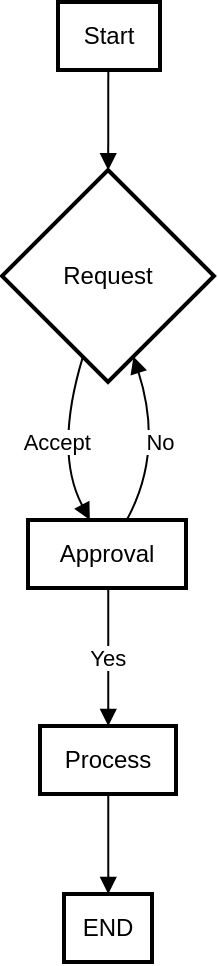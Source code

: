<mxfile version="23.1.6" type="github">
  <diagram name="Page-1" id="Dgui2ewjFFd2ueu6BchI">
    <mxGraphModel>
      <root>
        <mxCell id="0" />
        <mxCell id="1" parent="0" />
        <mxCell id="2" value="Start" style="whiteSpace=wrap;strokeWidth=2;" vertex="1" parent="1">
          <mxGeometry x="28" width="51" height="34" as="geometry" />
        </mxCell>
        <mxCell id="3" value="Request" style="rhombus;strokeWidth=2;whiteSpace=wrap;" vertex="1" parent="1">
          <mxGeometry y="84" width="106" height="106" as="geometry" />
        </mxCell>
        <mxCell id="4" value="Approval" style="whiteSpace=wrap;strokeWidth=2;" vertex="1" parent="1">
          <mxGeometry x="13" y="259" width="79" height="34" as="geometry" />
        </mxCell>
        <mxCell id="5" value="Process" style="whiteSpace=wrap;strokeWidth=2;" vertex="1" parent="1">
          <mxGeometry x="19" y="362" width="68" height="34" as="geometry" />
        </mxCell>
        <mxCell id="6" value="END" style="whiteSpace=wrap;strokeWidth=2;" vertex="1" parent="1">
          <mxGeometry x="31" y="446" width="44" height="34" as="geometry" />
        </mxCell>
        <mxCell id="7" value="" style="curved=1;startArrow=none;endArrow=block;exitX=0.493;exitY=1;entryX=0.501;entryY=0;" edge="1" parent="1" source="2" target="3">
          <mxGeometry relative="1" as="geometry">
            <Array as="points" />
          </mxGeometry>
        </mxCell>
        <mxCell id="8" value="Accept" style="curved=1;startArrow=none;endArrow=block;exitX=0.344;exitY=1.002;entryX=0.393;entryY=0.007;" edge="1" parent="1" source="3" target="4">
          <mxGeometry relative="1" as="geometry">
            <Array as="points">
              <mxPoint x="26" y="225" />
            </Array>
          </mxGeometry>
        </mxCell>
        <mxCell id="9" value="Yes" style="curved=1;startArrow=none;endArrow=block;exitX=0.508;exitY=1.007;entryX=0.502;entryY=0.007;" edge="1" parent="1" source="4" target="5">
          <mxGeometry relative="1" as="geometry">
            <Array as="points" />
          </mxGeometry>
        </mxCell>
        <mxCell id="10" value="No" style="curved=1;startArrow=none;endArrow=block;exitX=0.623;exitY=0.007;entryX=0.659;entryY=1.002;" edge="1" parent="1" source="4" target="3">
          <mxGeometry relative="1" as="geometry">
            <Array as="points">
              <mxPoint x="81" y="225" />
            </Array>
          </mxGeometry>
        </mxCell>
        <mxCell id="11" value="" style="curved=1;startArrow=none;endArrow=block;exitX=0.502;exitY=1.007;entryX=0.503;entryY=0.007;" edge="1" parent="1" source="5" target="6">
          <mxGeometry relative="1" as="geometry">
            <Array as="points" />
          </mxGeometry>
        </mxCell>
      </root>
    </mxGraphModel>
  </diagram>
</mxfile>
